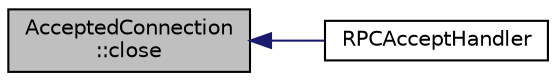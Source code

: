 digraph "AcceptedConnection::close"
{
  edge [fontname="Helvetica",fontsize="10",labelfontname="Helvetica",labelfontsize="10"];
  node [fontname="Helvetica",fontsize="10",shape=record];
  rankdir="LR";
  Node3 [label="AcceptedConnection\l::close",height=0.2,width=0.4,color="black", fillcolor="grey75", style="filled", fontcolor="black"];
  Node3 -> Node4 [dir="back",color="midnightblue",fontsize="10",style="solid",fontname="Helvetica"];
  Node4 [label="RPCAcceptHandler",height=0.2,width=0.4,color="black", fillcolor="white", style="filled",URL="$d6/d76/rpcserver_8cpp.html#a1e6c8e04570f3b8f8a9fc49c2550f18c",tooltip="Accept and handle incoming connection. "];
}
